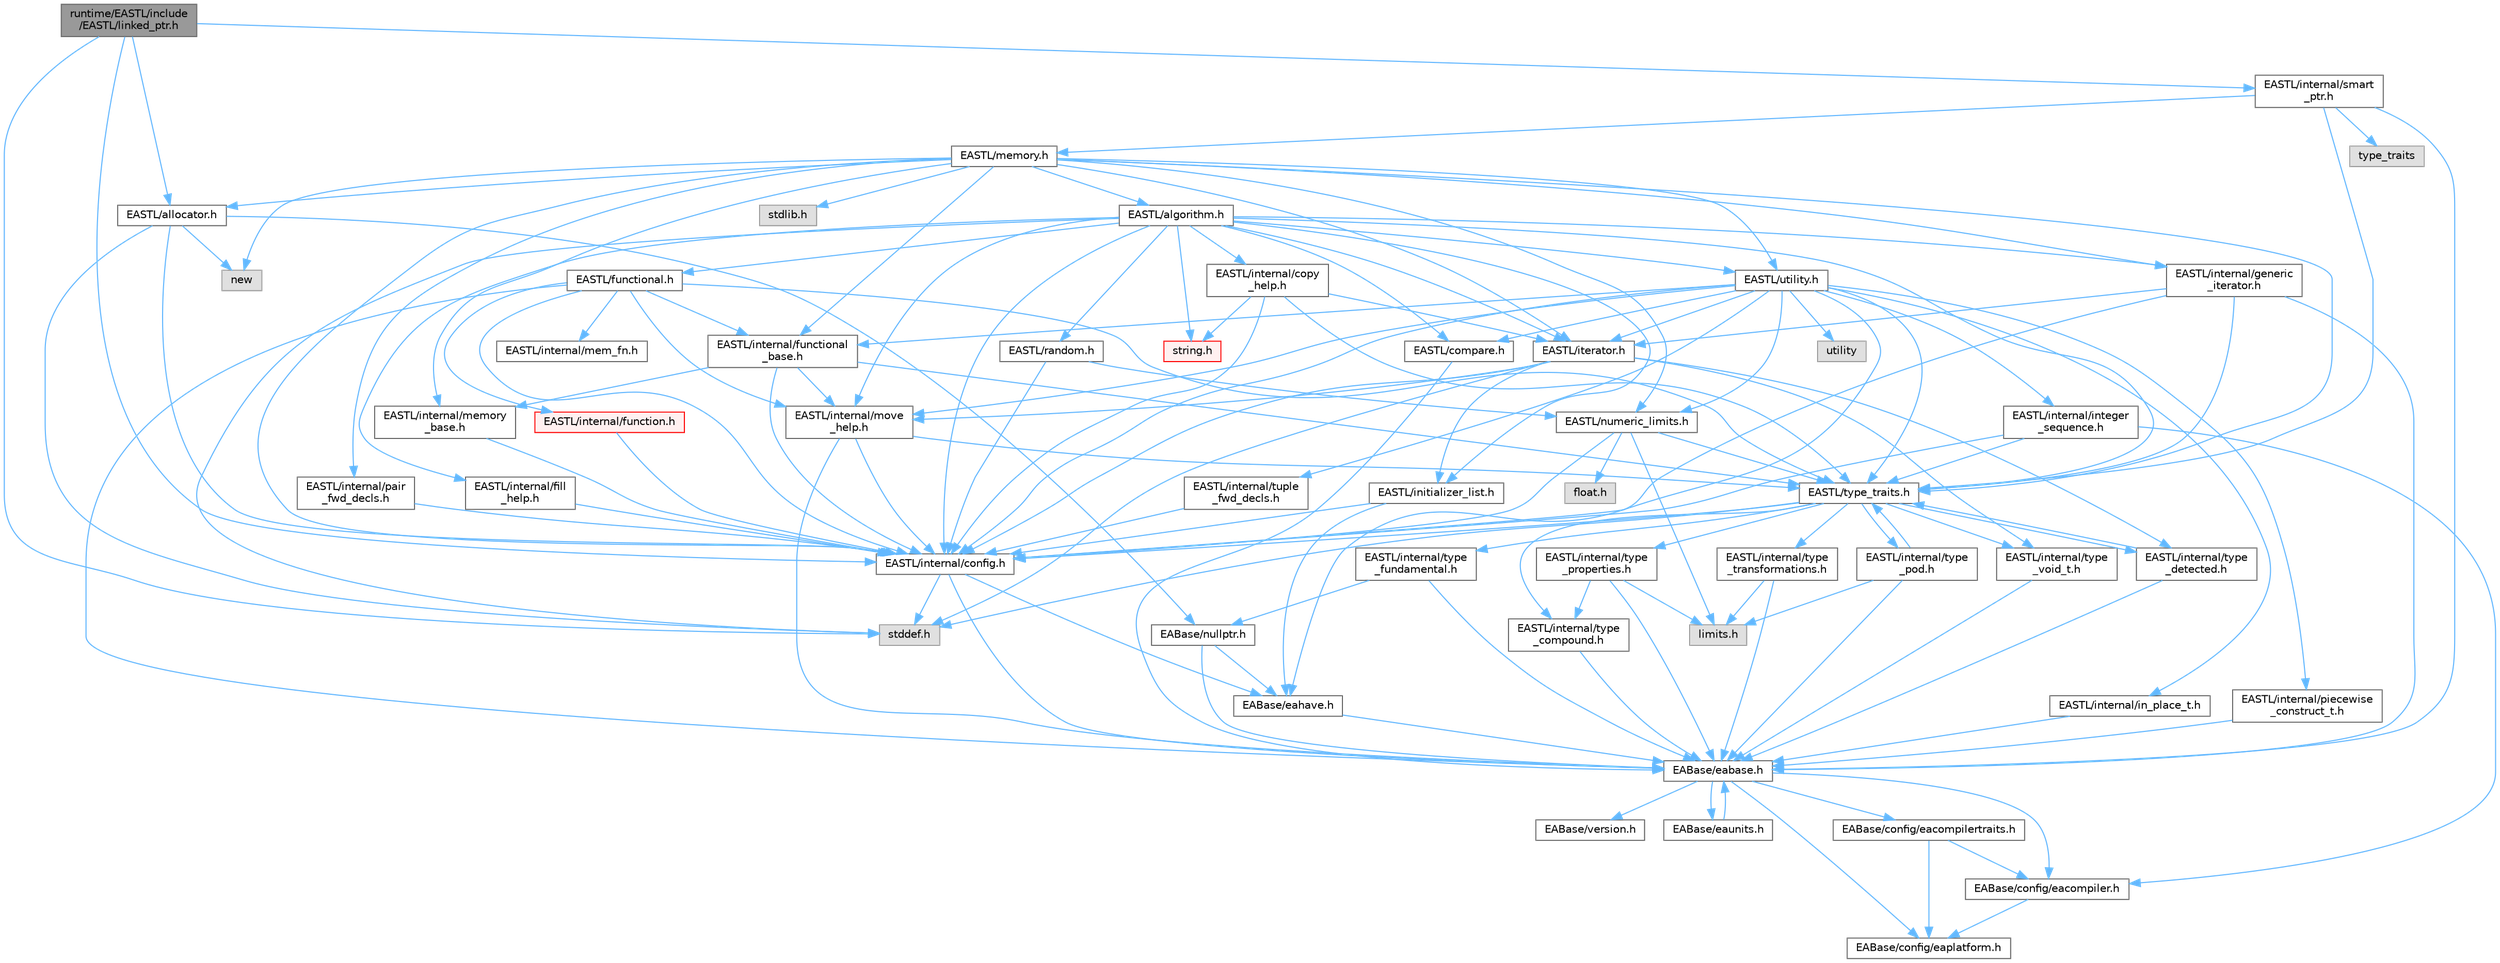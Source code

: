 digraph "runtime/EASTL/include/EASTL/linked_ptr.h"
{
 // LATEX_PDF_SIZE
  bgcolor="transparent";
  edge [fontname=Helvetica,fontsize=10,labelfontname=Helvetica,labelfontsize=10];
  node [fontname=Helvetica,fontsize=10,shape=box,height=0.2,width=0.4];
  Node1 [id="Node000001",label="runtime/EASTL/include\l/EASTL/linked_ptr.h",height=0.2,width=0.4,color="gray40", fillcolor="grey60", style="filled", fontcolor="black",tooltip=" "];
  Node1 -> Node2 [id="edge138_Node000001_Node000002",color="steelblue1",style="solid",tooltip=" "];
  Node2 [id="Node000002",label="EASTL/internal/config.h",height=0.2,width=0.4,color="grey40", fillcolor="white", style="filled",URL="$config_8h.html",tooltip=" "];
  Node2 -> Node3 [id="edge139_Node000002_Node000003",color="steelblue1",style="solid",tooltip=" "];
  Node3 [id="Node000003",label="EABase/eabase.h",height=0.2,width=0.4,color="grey40", fillcolor="white", style="filled",URL="$eabase_8h.html",tooltip=" "];
  Node3 -> Node4 [id="edge140_Node000003_Node000004",color="steelblue1",style="solid",tooltip=" "];
  Node4 [id="Node000004",label="EABase/config/eacompiler.h",height=0.2,width=0.4,color="grey40", fillcolor="white", style="filled",URL="$eacompiler_8h.html",tooltip=" "];
  Node4 -> Node5 [id="edge141_Node000004_Node000005",color="steelblue1",style="solid",tooltip=" "];
  Node5 [id="Node000005",label="EABase/config/eaplatform.h",height=0.2,width=0.4,color="grey40", fillcolor="white", style="filled",URL="$eaplatform_8h.html",tooltip=" "];
  Node3 -> Node6 [id="edge142_Node000003_Node000006",color="steelblue1",style="solid",tooltip=" "];
  Node6 [id="Node000006",label="EABase/config/eacompilertraits.h",height=0.2,width=0.4,color="grey40", fillcolor="white", style="filled",URL="$eacompilertraits_8h.html",tooltip=" "];
  Node6 -> Node5 [id="edge143_Node000006_Node000005",color="steelblue1",style="solid",tooltip=" "];
  Node6 -> Node4 [id="edge144_Node000006_Node000004",color="steelblue1",style="solid",tooltip=" "];
  Node3 -> Node5 [id="edge145_Node000003_Node000005",color="steelblue1",style="solid",tooltip=" "];
  Node3 -> Node7 [id="edge146_Node000003_Node000007",color="steelblue1",style="solid",tooltip=" "];
  Node7 [id="Node000007",label="EABase/version.h",height=0.2,width=0.4,color="grey40", fillcolor="white", style="filled",URL="$_e_a_s_t_l_2packages_2_e_a_base_2include_2_common_2_e_a_base_2version_8h.html",tooltip=" "];
  Node3 -> Node8 [id="edge147_Node000003_Node000008",color="steelblue1",style="solid",tooltip=" "];
  Node8 [id="Node000008",label="EABase/eaunits.h",height=0.2,width=0.4,color="grey40", fillcolor="white", style="filled",URL="$eaunits_8h.html",tooltip=" "];
  Node8 -> Node3 [id="edge148_Node000008_Node000003",color="steelblue1",style="solid",tooltip=" "];
  Node2 -> Node9 [id="edge149_Node000002_Node000009",color="steelblue1",style="solid",tooltip=" "];
  Node9 [id="Node000009",label="EABase/eahave.h",height=0.2,width=0.4,color="grey40", fillcolor="white", style="filled",URL="$eahave_8h.html",tooltip=" "];
  Node9 -> Node3 [id="edge150_Node000009_Node000003",color="steelblue1",style="solid",tooltip=" "];
  Node2 -> Node10 [id="edge151_Node000002_Node000010",color="steelblue1",style="solid",tooltip=" "];
  Node10 [id="Node000010",label="stddef.h",height=0.2,width=0.4,color="grey60", fillcolor="#E0E0E0", style="filled",tooltip=" "];
  Node1 -> Node11 [id="edge152_Node000001_Node000011",color="steelblue1",style="solid",tooltip=" "];
  Node11 [id="Node000011",label="EASTL/internal/smart\l_ptr.h",height=0.2,width=0.4,color="grey40", fillcolor="white", style="filled",URL="$smart__ptr_8h.html",tooltip=" "];
  Node11 -> Node12 [id="edge153_Node000011_Node000012",color="steelblue1",style="solid",tooltip=" "];
  Node12 [id="Node000012",label="type_traits",height=0.2,width=0.4,color="grey60", fillcolor="#E0E0E0", style="filled",tooltip=" "];
  Node11 -> Node3 [id="edge154_Node000011_Node000003",color="steelblue1",style="solid",tooltip=" "];
  Node11 -> Node13 [id="edge155_Node000011_Node000013",color="steelblue1",style="solid",tooltip=" "];
  Node13 [id="Node000013",label="EASTL/memory.h",height=0.2,width=0.4,color="grey40", fillcolor="white", style="filled",URL="$_e_a_s_t_l_2include_2_e_a_s_t_l_2memory_8h.html",tooltip=" "];
  Node13 -> Node2 [id="edge156_Node000013_Node000002",color="steelblue1",style="solid",tooltip=" "];
  Node13 -> Node14 [id="edge157_Node000013_Node000014",color="steelblue1",style="solid",tooltip=" "];
  Node14 [id="Node000014",label="EASTL/internal/memory\l_base.h",height=0.2,width=0.4,color="grey40", fillcolor="white", style="filled",URL="$memory__base_8h.html",tooltip=" "];
  Node14 -> Node2 [id="edge158_Node000014_Node000002",color="steelblue1",style="solid",tooltip=" "];
  Node13 -> Node15 [id="edge159_Node000013_Node000015",color="steelblue1",style="solid",tooltip=" "];
  Node15 [id="Node000015",label="EASTL/internal/generic\l_iterator.h",height=0.2,width=0.4,color="grey40", fillcolor="white", style="filled",URL="$generic__iterator_8h.html",tooltip=" "];
  Node15 -> Node3 [id="edge160_Node000015_Node000003",color="steelblue1",style="solid",tooltip=" "];
  Node15 -> Node2 [id="edge161_Node000015_Node000002",color="steelblue1",style="solid",tooltip=" "];
  Node15 -> Node16 [id="edge162_Node000015_Node000016",color="steelblue1",style="solid",tooltip=" "];
  Node16 [id="Node000016",label="EASTL/iterator.h",height=0.2,width=0.4,color="grey40", fillcolor="white", style="filled",URL="$_e_a_s_t_l_2include_2_e_a_s_t_l_2iterator_8h.html",tooltip=" "];
  Node16 -> Node2 [id="edge163_Node000016_Node000002",color="steelblue1",style="solid",tooltip=" "];
  Node16 -> Node17 [id="edge164_Node000016_Node000017",color="steelblue1",style="solid",tooltip=" "];
  Node17 [id="Node000017",label="EASTL/internal/move\l_help.h",height=0.2,width=0.4,color="grey40", fillcolor="white", style="filled",URL="$move__help_8h.html",tooltip=" "];
  Node17 -> Node3 [id="edge165_Node000017_Node000003",color="steelblue1",style="solid",tooltip=" "];
  Node17 -> Node2 [id="edge166_Node000017_Node000002",color="steelblue1",style="solid",tooltip=" "];
  Node17 -> Node18 [id="edge167_Node000017_Node000018",color="steelblue1",style="solid",tooltip=" "];
  Node18 [id="Node000018",label="EASTL/type_traits.h",height=0.2,width=0.4,color="grey40", fillcolor="white", style="filled",URL="$_e_a_s_t_l_2include_2_e_a_s_t_l_2type__traits_8h.html",tooltip=" "];
  Node18 -> Node2 [id="edge168_Node000018_Node000002",color="steelblue1",style="solid",tooltip=" "];
  Node18 -> Node10 [id="edge169_Node000018_Node000010",color="steelblue1",style="solid",tooltip=" "];
  Node18 -> Node19 [id="edge170_Node000018_Node000019",color="steelblue1",style="solid",tooltip=" "];
  Node19 [id="Node000019",label="EASTL/internal/type\l_fundamental.h",height=0.2,width=0.4,color="grey40", fillcolor="white", style="filled",URL="$type__fundamental_8h.html",tooltip=" "];
  Node19 -> Node3 [id="edge171_Node000019_Node000003",color="steelblue1",style="solid",tooltip=" "];
  Node19 -> Node20 [id="edge172_Node000019_Node000020",color="steelblue1",style="solid",tooltip=" "];
  Node20 [id="Node000020",label="EABase/nullptr.h",height=0.2,width=0.4,color="grey40", fillcolor="white", style="filled",URL="$nullptr_8h.html",tooltip=" "];
  Node20 -> Node3 [id="edge173_Node000020_Node000003",color="steelblue1",style="solid",tooltip=" "];
  Node20 -> Node9 [id="edge174_Node000020_Node000009",color="steelblue1",style="solid",tooltip=" "];
  Node18 -> Node21 [id="edge175_Node000018_Node000021",color="steelblue1",style="solid",tooltip=" "];
  Node21 [id="Node000021",label="EASTL/internal/type\l_transformations.h",height=0.2,width=0.4,color="grey40", fillcolor="white", style="filled",URL="$type__transformations_8h.html",tooltip=" "];
  Node21 -> Node3 [id="edge176_Node000021_Node000003",color="steelblue1",style="solid",tooltip=" "];
  Node21 -> Node22 [id="edge177_Node000021_Node000022",color="steelblue1",style="solid",tooltip=" "];
  Node22 [id="Node000022",label="limits.h",height=0.2,width=0.4,color="grey60", fillcolor="#E0E0E0", style="filled",tooltip=" "];
  Node18 -> Node23 [id="edge178_Node000018_Node000023",color="steelblue1",style="solid",tooltip=" "];
  Node23 [id="Node000023",label="EASTL/internal/type\l_void_t.h",height=0.2,width=0.4,color="grey40", fillcolor="white", style="filled",URL="$type__void__t_8h.html",tooltip=" "];
  Node23 -> Node3 [id="edge179_Node000023_Node000003",color="steelblue1",style="solid",tooltip=" "];
  Node18 -> Node24 [id="edge180_Node000018_Node000024",color="steelblue1",style="solid",tooltip=" "];
  Node24 [id="Node000024",label="EASTL/internal/type\l_properties.h",height=0.2,width=0.4,color="grey40", fillcolor="white", style="filled",URL="$type__properties_8h.html",tooltip=" "];
  Node24 -> Node3 [id="edge181_Node000024_Node000003",color="steelblue1",style="solid",tooltip=" "];
  Node24 -> Node22 [id="edge182_Node000024_Node000022",color="steelblue1",style="solid",tooltip=" "];
  Node24 -> Node25 [id="edge183_Node000024_Node000025",color="steelblue1",style="solid",tooltip=" "];
  Node25 [id="Node000025",label="EASTL/internal/type\l_compound.h",height=0.2,width=0.4,color="grey40", fillcolor="white", style="filled",URL="$type__compound_8h.html",tooltip=" "];
  Node25 -> Node3 [id="edge184_Node000025_Node000003",color="steelblue1",style="solid",tooltip=" "];
  Node18 -> Node25 [id="edge185_Node000018_Node000025",color="steelblue1",style="solid",tooltip=" "];
  Node18 -> Node26 [id="edge186_Node000018_Node000026",color="steelblue1",style="solid",tooltip=" "];
  Node26 [id="Node000026",label="EASTL/internal/type\l_pod.h",height=0.2,width=0.4,color="grey40", fillcolor="white", style="filled",URL="$type__pod_8h.html",tooltip=" "];
  Node26 -> Node3 [id="edge187_Node000026_Node000003",color="steelblue1",style="solid",tooltip=" "];
  Node26 -> Node22 [id="edge188_Node000026_Node000022",color="steelblue1",style="solid",tooltip=" "];
  Node26 -> Node18 [id="edge189_Node000026_Node000018",color="steelblue1",style="solid",tooltip=" "];
  Node18 -> Node27 [id="edge190_Node000018_Node000027",color="steelblue1",style="solid",tooltip=" "];
  Node27 [id="Node000027",label="EASTL/internal/type\l_detected.h",height=0.2,width=0.4,color="grey40", fillcolor="white", style="filled",URL="$type__detected_8h.html",tooltip=" "];
  Node27 -> Node3 [id="edge191_Node000027_Node000003",color="steelblue1",style="solid",tooltip=" "];
  Node27 -> Node18 [id="edge192_Node000027_Node000018",color="steelblue1",style="solid",tooltip=" "];
  Node16 -> Node27 [id="edge193_Node000016_Node000027",color="steelblue1",style="solid",tooltip=" "];
  Node16 -> Node23 [id="edge194_Node000016_Node000023",color="steelblue1",style="solid",tooltip=" "];
  Node16 -> Node28 [id="edge195_Node000016_Node000028",color="steelblue1",style="solid",tooltip=" "];
  Node28 [id="Node000028",label="EASTL/initializer_list.h",height=0.2,width=0.4,color="grey40", fillcolor="white", style="filled",URL="$initializer__list_8h.html",tooltip=" "];
  Node28 -> Node2 [id="edge196_Node000028_Node000002",color="steelblue1",style="solid",tooltip=" "];
  Node28 -> Node9 [id="edge197_Node000028_Node000009",color="steelblue1",style="solid",tooltip=" "];
  Node16 -> Node10 [id="edge198_Node000016_Node000010",color="steelblue1",style="solid",tooltip=" "];
  Node15 -> Node18 [id="edge199_Node000015_Node000018",color="steelblue1",style="solid",tooltip=" "];
  Node13 -> Node29 [id="edge200_Node000013_Node000029",color="steelblue1",style="solid",tooltip=" "];
  Node29 [id="Node000029",label="EASTL/internal/pair\l_fwd_decls.h",height=0.2,width=0.4,color="grey40", fillcolor="white", style="filled",URL="$pair__fwd__decls_8h.html",tooltip=" "];
  Node29 -> Node2 [id="edge201_Node000029_Node000002",color="steelblue1",style="solid",tooltip=" "];
  Node13 -> Node30 [id="edge202_Node000013_Node000030",color="steelblue1",style="solid",tooltip=" "];
  Node30 [id="Node000030",label="EASTL/internal/functional\l_base.h",height=0.2,width=0.4,color="grey40", fillcolor="white", style="filled",URL="$functional__base_8h.html",tooltip=" "];
  Node30 -> Node2 [id="edge203_Node000030_Node000002",color="steelblue1",style="solid",tooltip=" "];
  Node30 -> Node14 [id="edge204_Node000030_Node000014",color="steelblue1",style="solid",tooltip=" "];
  Node30 -> Node17 [id="edge205_Node000030_Node000017",color="steelblue1",style="solid",tooltip=" "];
  Node30 -> Node18 [id="edge206_Node000030_Node000018",color="steelblue1",style="solid",tooltip=" "];
  Node13 -> Node31 [id="edge207_Node000013_Node000031",color="steelblue1",style="solid",tooltip=" "];
  Node31 [id="Node000031",label="EASTL/algorithm.h",height=0.2,width=0.4,color="grey40", fillcolor="white", style="filled",URL="$_e_a_s_t_l_2include_2_e_a_s_t_l_2algorithm_8h.html",tooltip=" "];
  Node31 -> Node2 [id="edge208_Node000031_Node000002",color="steelblue1",style="solid",tooltip=" "];
  Node31 -> Node18 [id="edge209_Node000031_Node000018",color="steelblue1",style="solid",tooltip=" "];
  Node31 -> Node17 [id="edge210_Node000031_Node000017",color="steelblue1",style="solid",tooltip=" "];
  Node31 -> Node32 [id="edge211_Node000031_Node000032",color="steelblue1",style="solid",tooltip=" "];
  Node32 [id="Node000032",label="EASTL/internal/copy\l_help.h",height=0.2,width=0.4,color="grey40", fillcolor="white", style="filled",URL="$copy__help_8h.html",tooltip=" "];
  Node32 -> Node2 [id="edge212_Node000032_Node000002",color="steelblue1",style="solid",tooltip=" "];
  Node32 -> Node18 [id="edge213_Node000032_Node000018",color="steelblue1",style="solid",tooltip=" "];
  Node32 -> Node16 [id="edge214_Node000032_Node000016",color="steelblue1",style="solid",tooltip=" "];
  Node32 -> Node33 [id="edge215_Node000032_Node000033",color="steelblue1",style="solid",tooltip=" "];
  Node33 [id="Node000033",label="string.h",height=0.2,width=0.4,color="red", fillcolor="#FFF0F0", style="filled",URL="$string_8h.html",tooltip=" "];
  Node31 -> Node148 [id="edge216_Node000031_Node000148",color="steelblue1",style="solid",tooltip=" "];
  Node148 [id="Node000148",label="EASTL/internal/fill\l_help.h",height=0.2,width=0.4,color="grey40", fillcolor="white", style="filled",URL="$fill__help_8h.html",tooltip=" "];
  Node148 -> Node2 [id="edge217_Node000148_Node000002",color="steelblue1",style="solid",tooltip=" "];
  Node31 -> Node28 [id="edge218_Node000031_Node000028",color="steelblue1",style="solid",tooltip=" "];
  Node31 -> Node16 [id="edge219_Node000031_Node000016",color="steelblue1",style="solid",tooltip=" "];
  Node31 -> Node48 [id="edge220_Node000031_Node000048",color="steelblue1",style="solid",tooltip=" "];
  Node48 [id="Node000048",label="EASTL/functional.h",height=0.2,width=0.4,color="grey40", fillcolor="white", style="filled",URL="$_e_a_s_t_l_2include_2_e_a_s_t_l_2functional_8h.html",tooltip=" "];
  Node48 -> Node3 [id="edge221_Node000048_Node000003",color="steelblue1",style="solid",tooltip=" "];
  Node48 -> Node2 [id="edge222_Node000048_Node000002",color="steelblue1",style="solid",tooltip=" "];
  Node48 -> Node17 [id="edge223_Node000048_Node000017",color="steelblue1",style="solid",tooltip=" "];
  Node48 -> Node18 [id="edge224_Node000048_Node000018",color="steelblue1",style="solid",tooltip=" "];
  Node48 -> Node30 [id="edge225_Node000048_Node000030",color="steelblue1",style="solid",tooltip=" "];
  Node48 -> Node49 [id="edge226_Node000048_Node000049",color="steelblue1",style="solid",tooltip=" "];
  Node49 [id="Node000049",label="EASTL/internal/mem_fn.h",height=0.2,width=0.4,color="grey40", fillcolor="white", style="filled",URL="$mem__fn_8h.html",tooltip=" "];
  Node48 -> Node50 [id="edge227_Node000048_Node000050",color="steelblue1",style="solid",tooltip=" "];
  Node50 [id="Node000050",label="EASTL/internal/function.h",height=0.2,width=0.4,color="red", fillcolor="#FFF0F0", style="filled",URL="$_e_a_s_t_l_2include_2_e_a_s_t_l_2internal_2function_8h.html",tooltip=" "];
  Node50 -> Node2 [id="edge228_Node000050_Node000002",color="steelblue1",style="solid",tooltip=" "];
  Node31 -> Node54 [id="edge229_Node000031_Node000054",color="steelblue1",style="solid",tooltip=" "];
  Node54 [id="Node000054",label="EASTL/utility.h",height=0.2,width=0.4,color="grey40", fillcolor="white", style="filled",URL="$_e_a_s_t_l_2include_2_e_a_s_t_l_2utility_8h.html",tooltip=" "];
  Node54 -> Node2 [id="edge230_Node000054_Node000002",color="steelblue1",style="solid",tooltip=" "];
  Node54 -> Node18 [id="edge231_Node000054_Node000018",color="steelblue1",style="solid",tooltip=" "];
  Node54 -> Node16 [id="edge232_Node000054_Node000016",color="steelblue1",style="solid",tooltip=" "];
  Node54 -> Node55 [id="edge233_Node000054_Node000055",color="steelblue1",style="solid",tooltip=" "];
  Node55 [id="Node000055",label="EASTL/numeric_limits.h",height=0.2,width=0.4,color="grey40", fillcolor="white", style="filled",URL="$numeric__limits_8h.html",tooltip=" "];
  Node55 -> Node2 [id="edge234_Node000055_Node000002",color="steelblue1",style="solid",tooltip=" "];
  Node55 -> Node18 [id="edge235_Node000055_Node000018",color="steelblue1",style="solid",tooltip=" "];
  Node55 -> Node22 [id="edge236_Node000055_Node000022",color="steelblue1",style="solid",tooltip=" "];
  Node55 -> Node56 [id="edge237_Node000055_Node000056",color="steelblue1",style="solid",tooltip=" "];
  Node56 [id="Node000056",label="float.h",height=0.2,width=0.4,color="grey60", fillcolor="#E0E0E0", style="filled",tooltip=" "];
  Node54 -> Node57 [id="edge238_Node000054_Node000057",color="steelblue1",style="solid",tooltip=" "];
  Node57 [id="Node000057",label="EASTL/compare.h",height=0.2,width=0.4,color="grey40", fillcolor="white", style="filled",URL="$compare_8h.html",tooltip=" "];
  Node57 -> Node3 [id="edge239_Node000057_Node000003",color="steelblue1",style="solid",tooltip=" "];
  Node54 -> Node30 [id="edge240_Node000054_Node000030",color="steelblue1",style="solid",tooltip=" "];
  Node54 -> Node17 [id="edge241_Node000054_Node000017",color="steelblue1",style="solid",tooltip=" "];
  Node54 -> Node9 [id="edge242_Node000054_Node000009",color="steelblue1",style="solid",tooltip=" "];
  Node54 -> Node58 [id="edge243_Node000054_Node000058",color="steelblue1",style="solid",tooltip=" "];
  Node58 [id="Node000058",label="EASTL/internal/integer\l_sequence.h",height=0.2,width=0.4,color="grey40", fillcolor="white", style="filled",URL="$integer__sequence_8h.html",tooltip=" "];
  Node58 -> Node4 [id="edge244_Node000058_Node000004",color="steelblue1",style="solid",tooltip=" "];
  Node58 -> Node2 [id="edge245_Node000058_Node000002",color="steelblue1",style="solid",tooltip=" "];
  Node58 -> Node18 [id="edge246_Node000058_Node000018",color="steelblue1",style="solid",tooltip=" "];
  Node54 -> Node59 [id="edge247_Node000054_Node000059",color="steelblue1",style="solid",tooltip=" "];
  Node59 [id="Node000059",label="EASTL/internal/tuple\l_fwd_decls.h",height=0.2,width=0.4,color="grey40", fillcolor="white", style="filled",URL="$tuple__fwd__decls_8h.html",tooltip=" "];
  Node59 -> Node2 [id="edge248_Node000059_Node000002",color="steelblue1",style="solid",tooltip=" "];
  Node54 -> Node60 [id="edge249_Node000054_Node000060",color="steelblue1",style="solid",tooltip=" "];
  Node60 [id="Node000060",label="EASTL/internal/in_place_t.h",height=0.2,width=0.4,color="grey40", fillcolor="white", style="filled",URL="$in__place__t_8h.html",tooltip=" "];
  Node60 -> Node3 [id="edge250_Node000060_Node000003",color="steelblue1",style="solid",tooltip=" "];
  Node54 -> Node61 [id="edge251_Node000054_Node000061",color="steelblue1",style="solid",tooltip=" "];
  Node61 [id="Node000061",label="EASTL/internal/piecewise\l_construct_t.h",height=0.2,width=0.4,color="grey40", fillcolor="white", style="filled",URL="$piecewise__construct__t_8h.html",tooltip=" "];
  Node61 -> Node3 [id="edge252_Node000061_Node000003",color="steelblue1",style="solid",tooltip=" "];
  Node54 -> Node62 [id="edge253_Node000054_Node000062",color="steelblue1",style="solid",tooltip=" "];
  Node62 [id="Node000062",label="utility",height=0.2,width=0.4,color="grey60", fillcolor="#E0E0E0", style="filled",tooltip=" "];
  Node31 -> Node15 [id="edge254_Node000031_Node000015",color="steelblue1",style="solid",tooltip=" "];
  Node31 -> Node149 [id="edge255_Node000031_Node000149",color="steelblue1",style="solid",tooltip=" "];
  Node149 [id="Node000149",label="EASTL/random.h",height=0.2,width=0.4,color="grey40", fillcolor="white", style="filled",URL="$random_8h.html",tooltip=" "];
  Node149 -> Node2 [id="edge256_Node000149_Node000002",color="steelblue1",style="solid",tooltip=" "];
  Node149 -> Node55 [id="edge257_Node000149_Node000055",color="steelblue1",style="solid",tooltip=" "];
  Node31 -> Node57 [id="edge258_Node000031_Node000057",color="steelblue1",style="solid",tooltip=" "];
  Node31 -> Node10 [id="edge259_Node000031_Node000010",color="steelblue1",style="solid",tooltip=" "];
  Node31 -> Node33 [id="edge260_Node000031_Node000033",color="steelblue1",style="solid",tooltip=" "];
  Node13 -> Node18 [id="edge261_Node000013_Node000018",color="steelblue1",style="solid",tooltip=" "];
  Node13 -> Node52 [id="edge262_Node000013_Node000052",color="steelblue1",style="solid",tooltip=" "];
  Node52 [id="Node000052",label="EASTL/allocator.h",height=0.2,width=0.4,color="grey40", fillcolor="white", style="filled",URL="$allocator_8h.html",tooltip=" "];
  Node52 -> Node2 [id="edge263_Node000052_Node000002",color="steelblue1",style="solid",tooltip=" "];
  Node52 -> Node20 [id="edge264_Node000052_Node000020",color="steelblue1",style="solid",tooltip=" "];
  Node52 -> Node10 [id="edge265_Node000052_Node000010",color="steelblue1",style="solid",tooltip=" "];
  Node52 -> Node44 [id="edge266_Node000052_Node000044",color="steelblue1",style="solid",tooltip=" "];
  Node44 [id="Node000044",label="new",height=0.2,width=0.4,color="grey60", fillcolor="#E0E0E0", style="filled",tooltip=" "];
  Node13 -> Node16 [id="edge267_Node000013_Node000016",color="steelblue1",style="solid",tooltip=" "];
  Node13 -> Node54 [id="edge268_Node000013_Node000054",color="steelblue1",style="solid",tooltip=" "];
  Node13 -> Node55 [id="edge269_Node000013_Node000055",color="steelblue1",style="solid",tooltip=" "];
  Node13 -> Node150 [id="edge270_Node000013_Node000150",color="steelblue1",style="solid",tooltip=" "];
  Node150 [id="Node000150",label="stdlib.h",height=0.2,width=0.4,color="grey60", fillcolor="#E0E0E0", style="filled",tooltip=" "];
  Node13 -> Node44 [id="edge271_Node000013_Node000044",color="steelblue1",style="solid",tooltip=" "];
  Node11 -> Node18 [id="edge272_Node000011_Node000018",color="steelblue1",style="solid",tooltip=" "];
  Node1 -> Node52 [id="edge273_Node000001_Node000052",color="steelblue1",style="solid",tooltip=" "];
  Node1 -> Node10 [id="edge274_Node000001_Node000010",color="steelblue1",style="solid",tooltip=" "];
}
